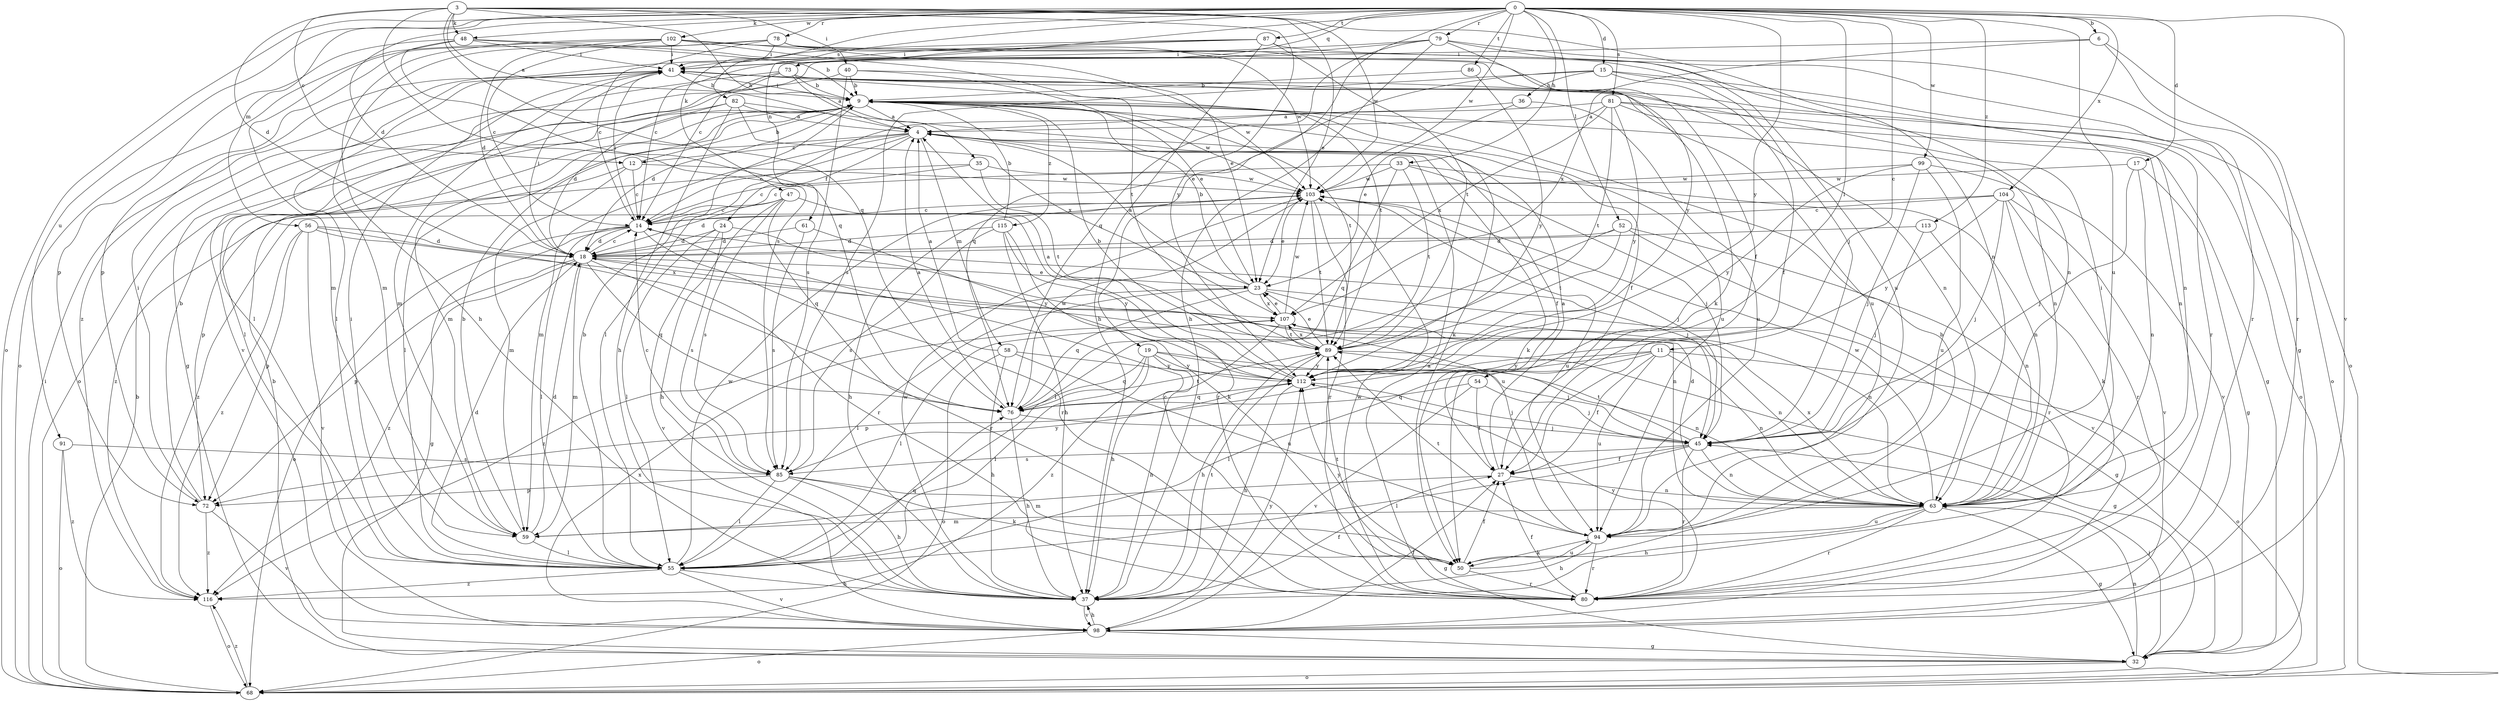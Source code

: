 strict digraph  {
0;
3;
4;
6;
9;
11;
12;
14;
15;
17;
18;
19;
23;
24;
27;
32;
33;
35;
36;
37;
40;
41;
45;
47;
48;
50;
52;
54;
55;
56;
58;
59;
61;
63;
68;
72;
73;
76;
78;
79;
80;
81;
82;
85;
86;
87;
89;
91;
94;
98;
99;
102;
103;
104;
107;
112;
113;
115;
116;
0 -> 6  [label=b];
0 -> 11  [label=c];
0 -> 15  [label=d];
0 -> 17  [label=d];
0 -> 18  [label=d];
0 -> 19  [label=e];
0 -> 33  [label=h];
0 -> 47  [label=k];
0 -> 48  [label=k];
0 -> 52  [label=l];
0 -> 54  [label=l];
0 -> 56  [label=m];
0 -> 61  [label=n];
0 -> 68  [label=o];
0 -> 73  [label=q];
0 -> 78  [label=r];
0 -> 79  [label=r];
0 -> 81  [label=s];
0 -> 82  [label=s];
0 -> 86  [label=t];
0 -> 87  [label=t];
0 -> 91  [label=u];
0 -> 94  [label=u];
0 -> 98  [label=v];
0 -> 99  [label=w];
0 -> 102  [label=w];
0 -> 103  [label=w];
0 -> 104  [label=x];
0 -> 112  [label=y];
0 -> 113  [label=z];
3 -> 4  [label=a];
3 -> 12  [label=c];
3 -> 18  [label=d];
3 -> 23  [label=e];
3 -> 35  [label=h];
3 -> 40  [label=i];
3 -> 48  [label=k];
3 -> 63  [label=n];
3 -> 76  [label=q];
3 -> 85  [label=s];
3 -> 103  [label=w];
3 -> 112  [label=y];
4 -> 12  [label=c];
4 -> 14  [label=c];
4 -> 24  [label=f];
4 -> 27  [label=f];
4 -> 50  [label=k];
4 -> 55  [label=l];
4 -> 58  [label=m];
4 -> 59  [label=m];
6 -> 41  [label=i];
6 -> 68  [label=o];
6 -> 80  [label=r];
6 -> 107  [label=x];
9 -> 4  [label=a];
9 -> 18  [label=d];
9 -> 27  [label=f];
9 -> 41  [label=i];
9 -> 59  [label=m];
9 -> 63  [label=n];
9 -> 89  [label=t];
9 -> 94  [label=u];
9 -> 103  [label=w];
9 -> 115  [label=z];
11 -> 27  [label=f];
11 -> 55  [label=l];
11 -> 63  [label=n];
11 -> 68  [label=o];
11 -> 72  [label=p];
11 -> 94  [label=u];
11 -> 112  [label=y];
12 -> 9  [label=b];
12 -> 14  [label=c];
12 -> 59  [label=m];
12 -> 72  [label=p];
12 -> 103  [label=w];
14 -> 18  [label=d];
14 -> 32  [label=g];
14 -> 41  [label=i];
14 -> 45  [label=j];
14 -> 55  [label=l];
14 -> 68  [label=o];
14 -> 80  [label=r];
15 -> 27  [label=f];
15 -> 36  [label=h];
15 -> 63  [label=n];
15 -> 68  [label=o];
15 -> 76  [label=q];
15 -> 85  [label=s];
17 -> 32  [label=g];
17 -> 45  [label=j];
17 -> 63  [label=n];
17 -> 103  [label=w];
18 -> 14  [label=c];
18 -> 23  [label=e];
18 -> 41  [label=i];
18 -> 59  [label=m];
18 -> 63  [label=n];
18 -> 72  [label=p];
18 -> 76  [label=q];
18 -> 80  [label=r];
18 -> 116  [label=z];
19 -> 37  [label=h];
19 -> 45  [label=j];
19 -> 55  [label=l];
19 -> 63  [label=n];
19 -> 76  [label=q];
19 -> 112  [label=y];
19 -> 116  [label=z];
23 -> 4  [label=a];
23 -> 9  [label=b];
23 -> 32  [label=g];
23 -> 55  [label=l];
23 -> 63  [label=n];
23 -> 76  [label=q];
23 -> 107  [label=x];
23 -> 116  [label=z];
24 -> 18  [label=d];
24 -> 55  [label=l];
24 -> 85  [label=s];
24 -> 94  [label=u];
24 -> 98  [label=v];
27 -> 4  [label=a];
27 -> 59  [label=m];
27 -> 63  [label=n];
32 -> 9  [label=b];
32 -> 45  [label=j];
32 -> 63  [label=n];
32 -> 68  [label=o];
33 -> 14  [label=c];
33 -> 45  [label=j];
33 -> 63  [label=n];
33 -> 76  [label=q];
33 -> 89  [label=t];
33 -> 103  [label=w];
35 -> 14  [label=c];
35 -> 89  [label=t];
35 -> 103  [label=w];
35 -> 116  [label=z];
36 -> 4  [label=a];
36 -> 23  [label=e];
36 -> 94  [label=u];
37 -> 27  [label=f];
37 -> 89  [label=t];
37 -> 98  [label=v];
37 -> 103  [label=w];
40 -> 9  [label=b];
40 -> 23  [label=e];
40 -> 85  [label=s];
40 -> 98  [label=v];
40 -> 103  [label=w];
41 -> 9  [label=b];
41 -> 55  [label=l];
41 -> 59  [label=m];
41 -> 80  [label=r];
41 -> 89  [label=t];
45 -> 27  [label=f];
45 -> 55  [label=l];
45 -> 63  [label=n];
45 -> 80  [label=r];
45 -> 85  [label=s];
45 -> 89  [label=t];
47 -> 14  [label=c];
47 -> 18  [label=d];
47 -> 37  [label=h];
47 -> 76  [label=q];
47 -> 80  [label=r];
47 -> 85  [label=s];
48 -> 9  [label=b];
48 -> 41  [label=i];
48 -> 50  [label=k];
48 -> 59  [label=m];
48 -> 72  [label=p];
48 -> 76  [label=q];
50 -> 9  [label=b];
50 -> 14  [label=c];
50 -> 27  [label=f];
50 -> 80  [label=r];
50 -> 89  [label=t];
50 -> 94  [label=u];
50 -> 112  [label=y];
52 -> 18  [label=d];
52 -> 55  [label=l];
52 -> 80  [label=r];
52 -> 89  [label=t];
52 -> 98  [label=v];
54 -> 27  [label=f];
54 -> 45  [label=j];
54 -> 76  [label=q];
54 -> 98  [label=v];
55 -> 9  [label=b];
55 -> 18  [label=d];
55 -> 37  [label=h];
55 -> 41  [label=i];
55 -> 76  [label=q];
55 -> 98  [label=v];
55 -> 103  [label=w];
55 -> 116  [label=z];
56 -> 18  [label=d];
56 -> 72  [label=p];
56 -> 80  [label=r];
56 -> 98  [label=v];
56 -> 107  [label=x];
56 -> 116  [label=z];
58 -> 4  [label=a];
58 -> 37  [label=h];
58 -> 68  [label=o];
58 -> 94  [label=u];
58 -> 112  [label=y];
59 -> 9  [label=b];
59 -> 18  [label=d];
59 -> 55  [label=l];
61 -> 18  [label=d];
61 -> 85  [label=s];
61 -> 112  [label=y];
63 -> 18  [label=d];
63 -> 32  [label=g];
63 -> 37  [label=h];
63 -> 41  [label=i];
63 -> 59  [label=m];
63 -> 80  [label=r];
63 -> 94  [label=u];
63 -> 103  [label=w];
63 -> 107  [label=x];
68 -> 9  [label=b];
68 -> 41  [label=i];
68 -> 116  [label=z];
72 -> 9  [label=b];
72 -> 41  [label=i];
72 -> 98  [label=v];
72 -> 116  [label=z];
73 -> 4  [label=a];
73 -> 9  [label=b];
73 -> 32  [label=g];
73 -> 55  [label=l];
73 -> 63  [label=n];
73 -> 68  [label=o];
73 -> 94  [label=u];
76 -> 4  [label=a];
76 -> 37  [label=h];
76 -> 45  [label=j];
76 -> 89  [label=t];
76 -> 103  [label=w];
78 -> 14  [label=c];
78 -> 41  [label=i];
78 -> 45  [label=j];
78 -> 59  [label=m];
78 -> 63  [label=n];
78 -> 72  [label=p];
78 -> 103  [label=w];
79 -> 14  [label=c];
79 -> 32  [label=g];
79 -> 37  [label=h];
79 -> 41  [label=i];
79 -> 76  [label=q];
79 -> 80  [label=r];
79 -> 112  [label=y];
80 -> 4  [label=a];
80 -> 27  [label=f];
80 -> 103  [label=w];
80 -> 112  [label=y];
81 -> 4  [label=a];
81 -> 32  [label=g];
81 -> 55  [label=l];
81 -> 63  [label=n];
81 -> 68  [label=o];
81 -> 89  [label=t];
81 -> 107  [label=x];
81 -> 112  [label=y];
82 -> 4  [label=a];
82 -> 18  [label=d];
82 -> 37  [label=h];
82 -> 50  [label=k];
82 -> 55  [label=l];
82 -> 107  [label=x];
85 -> 14  [label=c];
85 -> 32  [label=g];
85 -> 37  [label=h];
85 -> 50  [label=k];
85 -> 55  [label=l];
85 -> 72  [label=p];
85 -> 112  [label=y];
86 -> 9  [label=b];
86 -> 112  [label=y];
87 -> 14  [label=c];
87 -> 37  [label=h];
87 -> 41  [label=i];
87 -> 89  [label=t];
87 -> 94  [label=u];
87 -> 116  [label=z];
89 -> 23  [label=e];
89 -> 32  [label=g];
89 -> 37  [label=h];
89 -> 107  [label=x];
89 -> 112  [label=y];
91 -> 68  [label=o];
91 -> 85  [label=s];
91 -> 116  [label=z];
94 -> 37  [label=h];
94 -> 50  [label=k];
94 -> 80  [label=r];
94 -> 89  [label=t];
98 -> 27  [label=f];
98 -> 32  [label=g];
98 -> 37  [label=h];
98 -> 68  [label=o];
98 -> 107  [label=x];
98 -> 112  [label=y];
99 -> 45  [label=j];
99 -> 94  [label=u];
99 -> 98  [label=v];
99 -> 103  [label=w];
99 -> 112  [label=y];
102 -> 14  [label=c];
102 -> 18  [label=d];
102 -> 23  [label=e];
102 -> 27  [label=f];
102 -> 37  [label=h];
102 -> 41  [label=i];
102 -> 68  [label=o];
102 -> 89  [label=t];
103 -> 14  [label=c];
103 -> 23  [label=e];
103 -> 37  [label=h];
103 -> 45  [label=j];
103 -> 80  [label=r];
103 -> 89  [label=t];
103 -> 94  [label=u];
104 -> 14  [label=c];
104 -> 45  [label=j];
104 -> 50  [label=k];
104 -> 80  [label=r];
104 -> 98  [label=v];
104 -> 112  [label=y];
104 -> 116  [label=z];
107 -> 23  [label=e];
107 -> 37  [label=h];
107 -> 55  [label=l];
107 -> 63  [label=n];
107 -> 89  [label=t];
107 -> 103  [label=w];
112 -> 4  [label=a];
112 -> 9  [label=b];
112 -> 37  [label=h];
112 -> 45  [label=j];
112 -> 76  [label=q];
113 -> 18  [label=d];
113 -> 45  [label=j];
113 -> 63  [label=n];
115 -> 9  [label=b];
115 -> 18  [label=d];
115 -> 37  [label=h];
115 -> 50  [label=k];
115 -> 85  [label=s];
115 -> 112  [label=y];
116 -> 68  [label=o];
}
